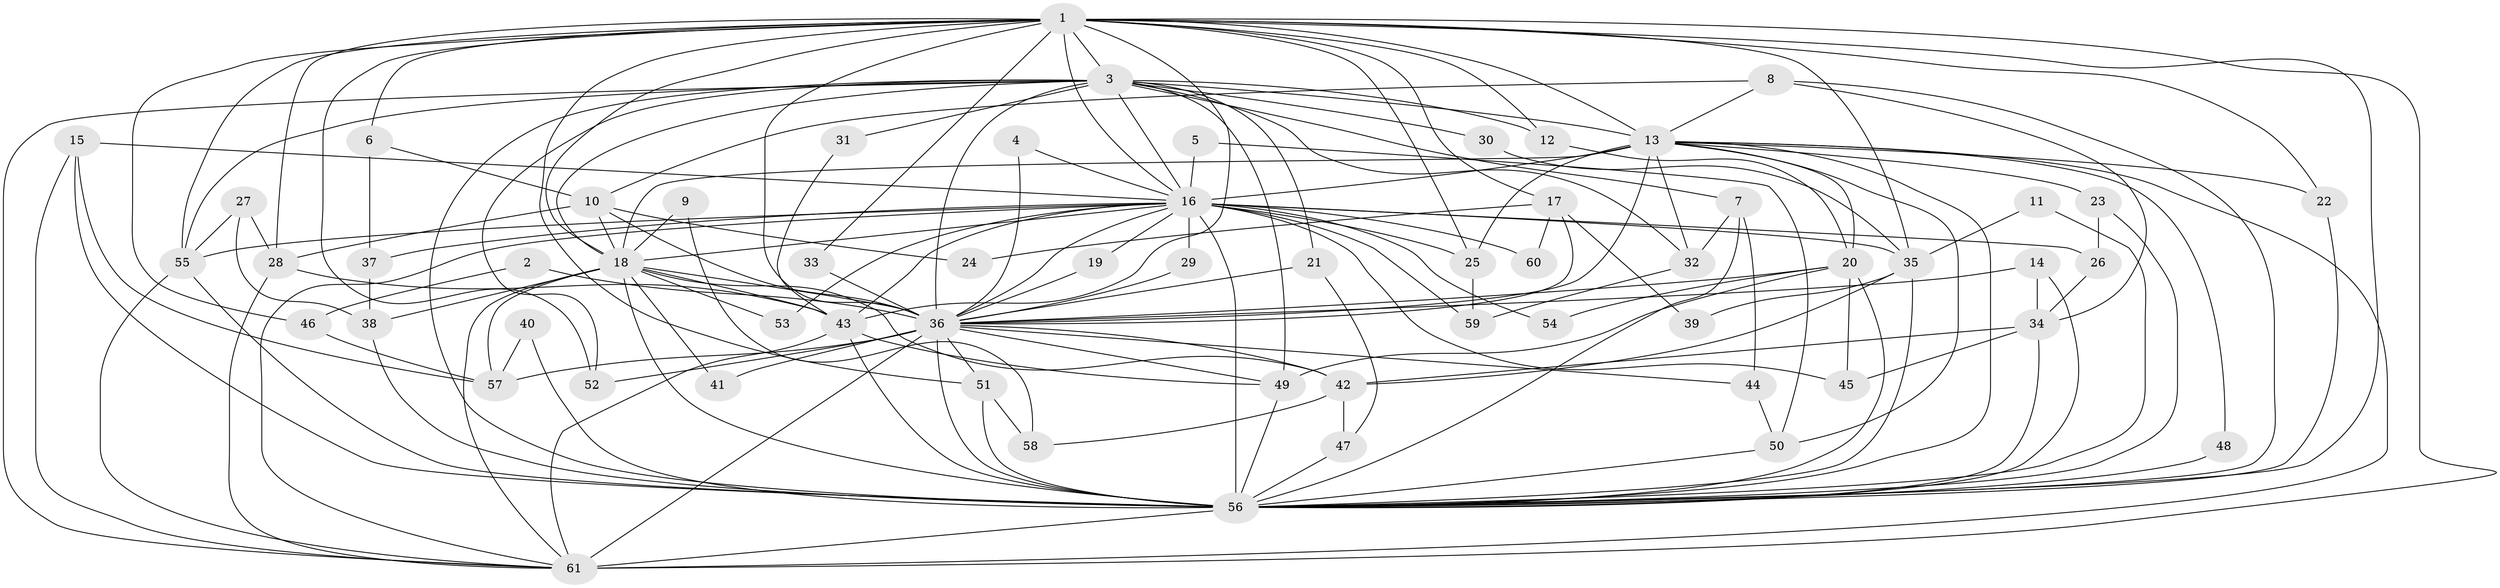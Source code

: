 // original degree distribution, {18: 0.008264462809917356, 19: 0.008264462809917356, 20: 0.008264462809917356, 25: 0.008264462809917356, 21: 0.01652892561983471, 41: 0.008264462809917356, 29: 0.008264462809917356, 15: 0.008264462809917356, 12: 0.008264462809917356, 5: 0.04132231404958678, 2: 0.49586776859504134, 3: 0.2727272727272727, 6: 0.03305785123966942, 7: 0.024793388429752067, 4: 0.049586776859504134}
// Generated by graph-tools (version 1.1) at 2025/01/03/09/25 03:01:31]
// undirected, 61 vertices, 166 edges
graph export_dot {
graph [start="1"]
  node [color=gray90,style=filled];
  1;
  2;
  3;
  4;
  5;
  6;
  7;
  8;
  9;
  10;
  11;
  12;
  13;
  14;
  15;
  16;
  17;
  18;
  19;
  20;
  21;
  22;
  23;
  24;
  25;
  26;
  27;
  28;
  29;
  30;
  31;
  32;
  33;
  34;
  35;
  36;
  37;
  38;
  39;
  40;
  41;
  42;
  43;
  44;
  45;
  46;
  47;
  48;
  49;
  50;
  51;
  52;
  53;
  54;
  55;
  56;
  57;
  58;
  59;
  60;
  61;
  1 -- 3 [weight=2.0];
  1 -- 6 [weight=1.0];
  1 -- 12 [weight=1.0];
  1 -- 13 [weight=2.0];
  1 -- 16 [weight=2.0];
  1 -- 17 [weight=1.0];
  1 -- 18 [weight=2.0];
  1 -- 22 [weight=1.0];
  1 -- 25 [weight=1.0];
  1 -- 28 [weight=1.0];
  1 -- 33 [weight=1.0];
  1 -- 35 [weight=1.0];
  1 -- 36 [weight=4.0];
  1 -- 43 [weight=1.0];
  1 -- 46 [weight=1.0];
  1 -- 51 [weight=1.0];
  1 -- 52 [weight=1.0];
  1 -- 55 [weight=1.0];
  1 -- 56 [weight=2.0];
  1 -- 61 [weight=2.0];
  2 -- 36 [weight=2.0];
  2 -- 46 [weight=1.0];
  3 -- 7 [weight=1.0];
  3 -- 12 [weight=1.0];
  3 -- 13 [weight=1.0];
  3 -- 16 [weight=1.0];
  3 -- 18 [weight=1.0];
  3 -- 21 [weight=1.0];
  3 -- 30 [weight=1.0];
  3 -- 31 [weight=1.0];
  3 -- 32 [weight=1.0];
  3 -- 36 [weight=3.0];
  3 -- 49 [weight=1.0];
  3 -- 52 [weight=1.0];
  3 -- 55 [weight=1.0];
  3 -- 56 [weight=2.0];
  3 -- 61 [weight=1.0];
  4 -- 16 [weight=1.0];
  4 -- 36 [weight=1.0];
  5 -- 16 [weight=1.0];
  5 -- 50 [weight=1.0];
  6 -- 10 [weight=1.0];
  6 -- 37 [weight=1.0];
  7 -- 32 [weight=1.0];
  7 -- 44 [weight=1.0];
  7 -- 56 [weight=2.0];
  8 -- 10 [weight=1.0];
  8 -- 13 [weight=1.0];
  8 -- 34 [weight=1.0];
  8 -- 56 [weight=1.0];
  9 -- 18 [weight=1.0];
  9 -- 58 [weight=1.0];
  10 -- 18 [weight=1.0];
  10 -- 24 [weight=1.0];
  10 -- 28 [weight=1.0];
  10 -- 36 [weight=2.0];
  11 -- 35 [weight=1.0];
  11 -- 56 [weight=1.0];
  12 -- 20 [weight=1.0];
  13 -- 16 [weight=2.0];
  13 -- 18 [weight=1.0];
  13 -- 20 [weight=1.0];
  13 -- 22 [weight=1.0];
  13 -- 23 [weight=1.0];
  13 -- 25 [weight=1.0];
  13 -- 32 [weight=1.0];
  13 -- 36 [weight=2.0];
  13 -- 48 [weight=1.0];
  13 -- 50 [weight=1.0];
  13 -- 56 [weight=1.0];
  13 -- 61 [weight=1.0];
  14 -- 34 [weight=1.0];
  14 -- 36 [weight=1.0];
  14 -- 56 [weight=1.0];
  15 -- 16 [weight=1.0];
  15 -- 56 [weight=1.0];
  15 -- 57 [weight=1.0];
  15 -- 61 [weight=1.0];
  16 -- 18 [weight=1.0];
  16 -- 19 [weight=1.0];
  16 -- 25 [weight=1.0];
  16 -- 26 [weight=1.0];
  16 -- 29 [weight=1.0];
  16 -- 35 [weight=1.0];
  16 -- 36 [weight=2.0];
  16 -- 37 [weight=1.0];
  16 -- 43 [weight=1.0];
  16 -- 45 [weight=1.0];
  16 -- 53 [weight=1.0];
  16 -- 54 [weight=1.0];
  16 -- 55 [weight=1.0];
  16 -- 56 [weight=3.0];
  16 -- 59 [weight=1.0];
  16 -- 60 [weight=2.0];
  16 -- 61 [weight=1.0];
  17 -- 24 [weight=1.0];
  17 -- 36 [weight=2.0];
  17 -- 39 [weight=1.0];
  17 -- 60 [weight=1.0];
  18 -- 36 [weight=2.0];
  18 -- 38 [weight=1.0];
  18 -- 41 [weight=1.0];
  18 -- 42 [weight=1.0];
  18 -- 43 [weight=1.0];
  18 -- 53 [weight=1.0];
  18 -- 56 [weight=3.0];
  18 -- 57 [weight=1.0];
  18 -- 61 [weight=1.0];
  19 -- 36 [weight=1.0];
  20 -- 36 [weight=1.0];
  20 -- 45 [weight=1.0];
  20 -- 49 [weight=1.0];
  20 -- 54 [weight=1.0];
  20 -- 56 [weight=1.0];
  21 -- 36 [weight=1.0];
  21 -- 47 [weight=1.0];
  22 -- 56 [weight=1.0];
  23 -- 26 [weight=1.0];
  23 -- 56 [weight=1.0];
  25 -- 59 [weight=1.0];
  26 -- 34 [weight=1.0];
  27 -- 28 [weight=1.0];
  27 -- 38 [weight=1.0];
  27 -- 55 [weight=1.0];
  28 -- 43 [weight=1.0];
  28 -- 61 [weight=1.0];
  29 -- 36 [weight=1.0];
  30 -- 35 [weight=1.0];
  31 -- 43 [weight=1.0];
  32 -- 59 [weight=1.0];
  33 -- 36 [weight=2.0];
  34 -- 42 [weight=1.0];
  34 -- 45 [weight=1.0];
  34 -- 56 [weight=1.0];
  35 -- 39 [weight=1.0];
  35 -- 42 [weight=1.0];
  35 -- 56 [weight=1.0];
  36 -- 41 [weight=2.0];
  36 -- 42 [weight=1.0];
  36 -- 44 [weight=1.0];
  36 -- 49 [weight=1.0];
  36 -- 51 [weight=1.0];
  36 -- 52 [weight=1.0];
  36 -- 56 [weight=4.0];
  36 -- 57 [weight=1.0];
  36 -- 61 [weight=3.0];
  37 -- 38 [weight=1.0];
  38 -- 56 [weight=1.0];
  40 -- 56 [weight=1.0];
  40 -- 57 [weight=1.0];
  42 -- 47 [weight=1.0];
  42 -- 58 [weight=1.0];
  43 -- 49 [weight=1.0];
  43 -- 56 [weight=1.0];
  43 -- 61 [weight=1.0];
  44 -- 50 [weight=1.0];
  46 -- 57 [weight=1.0];
  47 -- 56 [weight=1.0];
  48 -- 56 [weight=2.0];
  49 -- 56 [weight=1.0];
  50 -- 56 [weight=1.0];
  51 -- 56 [weight=1.0];
  51 -- 58 [weight=1.0];
  55 -- 56 [weight=1.0];
  55 -- 61 [weight=1.0];
  56 -- 61 [weight=2.0];
}
